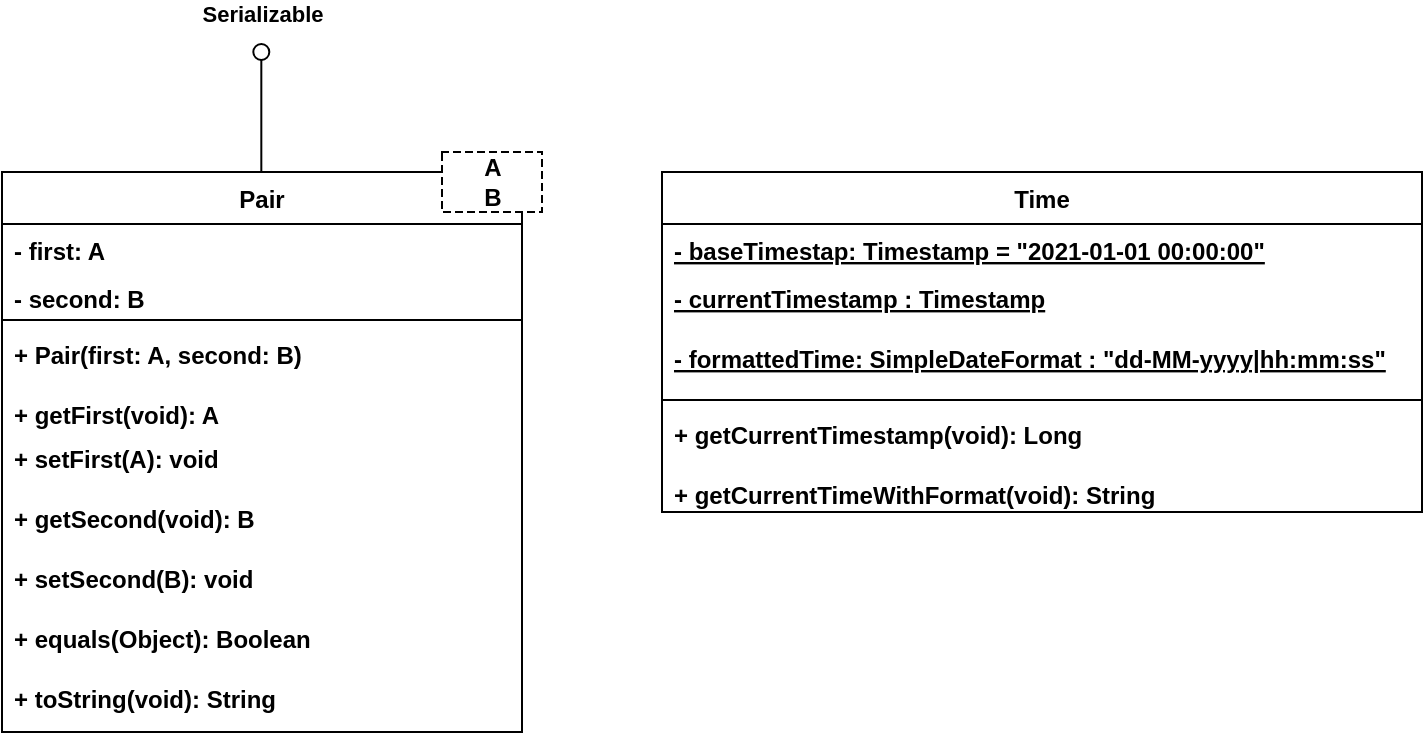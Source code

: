 <mxfile version="14.6.13" type="device"><diagram id="C5RBs43oDa-KdzZeNtuy" name="Page-1"><mxGraphModel dx="1086" dy="816" grid="1" gridSize="10" guides="1" tooltips="1" connect="1" arrows="1" fold="1" page="1" pageScale="1" pageWidth="827" pageHeight="1169" math="0" shadow="0"><root><mxCell id="WIyWlLk6GJQsqaUBKTNV-0"/><mxCell id="WIyWlLk6GJQsqaUBKTNV-1" parent="WIyWlLk6GJQsqaUBKTNV-0"/><mxCell id="LAdZjZObFxrwDexfej0z-448" value="Pair" style="swimlane;fontStyle=1;align=center;verticalAlign=top;childLayout=stackLayout;horizontal=1;startSize=26;horizontalStack=0;resizeParent=1;resizeParentMax=0;resizeLast=0;collapsible=1;marginBottom=0;" parent="WIyWlLk6GJQsqaUBKTNV-1" vertex="1"><mxGeometry x="60" y="120" width="260" height="280" as="geometry"><mxRectangle x="100" y="140" width="140" height="26" as="alternateBounds"/></mxGeometry></mxCell><mxCell id="LAdZjZObFxrwDexfej0z-449" value="- first: A" style="text;strokeColor=none;fillColor=none;align=left;verticalAlign=top;spacingLeft=4;spacingRight=4;overflow=hidden;rotatable=0;points=[[0,0.5],[1,0.5]];portConstraint=eastwest;fontStyle=1" parent="LAdZjZObFxrwDexfej0z-448" vertex="1"><mxGeometry y="26" width="260" height="24" as="geometry"/></mxCell><mxCell id="LAdZjZObFxrwDexfej0z-552" value="- second: B" style="text;strokeColor=none;fillColor=none;align=left;verticalAlign=top;spacingLeft=4;spacingRight=4;overflow=hidden;rotatable=0;points=[[0,0.5],[1,0.5]];portConstraint=eastwest;fontStyle=1" parent="LAdZjZObFxrwDexfej0z-448" vertex="1"><mxGeometry y="50" width="260" height="20" as="geometry"/></mxCell><mxCell id="LAdZjZObFxrwDexfej0z-451" value="" style="line;strokeWidth=1;fillColor=none;align=left;verticalAlign=middle;spacingTop=-1;spacingLeft=3;spacingRight=3;rotatable=0;labelPosition=right;points=[];portConstraint=eastwest;fontStyle=1" parent="LAdZjZObFxrwDexfej0z-448" vertex="1"><mxGeometry y="70" width="260" height="8" as="geometry"/></mxCell><mxCell id="LAdZjZObFxrwDexfej0z-452" value="+ Pair(first: A, second: B)" style="text;strokeColor=none;fillColor=none;align=left;verticalAlign=top;spacingLeft=4;spacingRight=4;overflow=hidden;rotatable=0;points=[[0,0.5],[1,0.5]];portConstraint=eastwest;fontStyle=1" parent="LAdZjZObFxrwDexfej0z-448" vertex="1"><mxGeometry y="78" width="260" height="30" as="geometry"/></mxCell><mxCell id="LAdZjZObFxrwDexfej0z-453" value="+ getFirst(void): A&#10;" style="text;strokeColor=none;fillColor=none;align=left;verticalAlign=top;spacingLeft=4;spacingRight=4;overflow=hidden;rotatable=0;points=[[0,0.5],[1,0.5]];portConstraint=eastwest;fontStyle=1" parent="LAdZjZObFxrwDexfej0z-448" vertex="1"><mxGeometry y="108" width="260" height="22" as="geometry"/></mxCell><mxCell id="LAdZjZObFxrwDexfej0z-562" value="+ setFirst(A): void" style="text;strokeColor=none;fillColor=none;align=left;verticalAlign=top;spacingLeft=4;spacingRight=4;overflow=hidden;rotatable=0;points=[[0,0.5],[1,0.5]];portConstraint=eastwest;fontStyle=1" parent="LAdZjZObFxrwDexfej0z-448" vertex="1"><mxGeometry y="130" width="260" height="30" as="geometry"/></mxCell><mxCell id="LAdZjZObFxrwDexfej0z-565" value="+ getSecond(void): B" style="text;strokeColor=none;fillColor=none;align=left;verticalAlign=top;spacingLeft=4;spacingRight=4;overflow=hidden;rotatable=0;points=[[0,0.5],[1,0.5]];portConstraint=eastwest;fontStyle=1" parent="LAdZjZObFxrwDexfej0z-448" vertex="1"><mxGeometry y="160" width="260" height="30" as="geometry"/></mxCell><mxCell id="LAdZjZObFxrwDexfej0z-566" value="+ setSecond(B): void" style="text;strokeColor=none;fillColor=none;align=left;verticalAlign=top;spacingLeft=4;spacingRight=4;overflow=hidden;rotatable=0;points=[[0,0.5],[1,0.5]];portConstraint=eastwest;fontStyle=1" parent="LAdZjZObFxrwDexfej0z-448" vertex="1"><mxGeometry y="190" width="260" height="30" as="geometry"/></mxCell><mxCell id="LAdZjZObFxrwDexfej0z-567" value="+ equals(Object): Boolean" style="text;strokeColor=none;fillColor=none;align=left;verticalAlign=top;spacingLeft=4;spacingRight=4;overflow=hidden;rotatable=0;points=[[0,0.5],[1,0.5]];portConstraint=eastwest;fontStyle=1" parent="LAdZjZObFxrwDexfej0z-448" vertex="1"><mxGeometry y="220" width="260" height="30" as="geometry"/></mxCell><mxCell id="LAdZjZObFxrwDexfej0z-568" value="+ toString(void): String" style="text;strokeColor=none;fillColor=none;align=left;verticalAlign=top;spacingLeft=4;spacingRight=4;overflow=hidden;rotatable=0;points=[[0,0.5],[1,0.5]];portConstraint=eastwest;fontStyle=1" parent="LAdZjZObFxrwDexfej0z-448" vertex="1"><mxGeometry y="250" width="260" height="30" as="geometry"/></mxCell><mxCell id="LAdZjZObFxrwDexfej0z-469" value="A&lt;br&gt;B" style="shape=partialRectangle;html=1;top=1;align=center;dashed=1;fontStyle=1" parent="WIyWlLk6GJQsqaUBKTNV-1" vertex="1"><mxGeometry x="280" y="110" width="50" height="30" as="geometry"/></mxCell><mxCell id="LAdZjZObFxrwDexfej0z-477" value="Serializable" style="html=1;verticalAlign=bottom;labelBackgroundColor=none;startArrow=oval;startFill=0;startSize=8;endArrow=none;entryX=0.5;entryY=0;entryDx=0;entryDy=0;fontStyle=1" parent="WIyWlLk6GJQsqaUBKTNV-1" edge="1"><mxGeometry x="-1" y="-10" relative="1" as="geometry"><mxPoint x="189.66" y="60" as="sourcePoint"/><mxPoint x="189.66" y="120" as="targetPoint"/><mxPoint x="10" y="-10" as="offset"/></mxGeometry></mxCell><mxCell id="LAdZjZObFxrwDexfej0z-569" value="Time" style="swimlane;fontStyle=1;align=center;verticalAlign=top;childLayout=stackLayout;horizontal=1;startSize=26;horizontalStack=0;resizeParent=1;resizeParentMax=0;resizeLast=0;collapsible=1;marginBottom=0;" parent="WIyWlLk6GJQsqaUBKTNV-1" vertex="1"><mxGeometry x="390" y="120" width="380" height="170" as="geometry"><mxRectangle x="100" y="140" width="140" height="26" as="alternateBounds"/></mxGeometry></mxCell><mxCell id="LAdZjZObFxrwDexfej0z-570" value="- baseTimestap: Timestamp = &quot;2021-01-01 00:00:00&quot;" style="text;strokeColor=none;fillColor=none;align=left;verticalAlign=top;spacingLeft=4;spacingRight=4;overflow=hidden;rotatable=0;points=[[0,0.5],[1,0.5]];portConstraint=eastwest;fontStyle=5" parent="LAdZjZObFxrwDexfej0z-569" vertex="1"><mxGeometry y="26" width="380" height="24" as="geometry"/></mxCell><mxCell id="LAdZjZObFxrwDexfej0z-571" value="- currentTimestamp : Timestamp" style="text;strokeColor=none;fillColor=none;align=left;verticalAlign=top;spacingLeft=4;spacingRight=4;overflow=hidden;rotatable=0;points=[[0,0.5],[1,0.5]];portConstraint=eastwest;fontStyle=5" parent="LAdZjZObFxrwDexfej0z-569" vertex="1"><mxGeometry y="50" width="380" height="30" as="geometry"/></mxCell><mxCell id="LAdZjZObFxrwDexfej0z-581" value="- formattedTime: SimpleDateFormat : &quot;dd-MM-yyyy|hh:mm:ss&quot;" style="text;strokeColor=none;fillColor=none;align=left;verticalAlign=top;spacingLeft=4;spacingRight=4;overflow=hidden;rotatable=0;points=[[0,0.5],[1,0.5]];portConstraint=eastwest;fontStyle=5" parent="LAdZjZObFxrwDexfej0z-569" vertex="1"><mxGeometry y="80" width="380" height="30" as="geometry"/></mxCell><mxCell id="LAdZjZObFxrwDexfej0z-572" value="" style="line;strokeWidth=1;fillColor=none;align=left;verticalAlign=middle;spacingTop=-1;spacingLeft=3;spacingRight=3;rotatable=0;labelPosition=right;points=[];portConstraint=eastwest;fontStyle=1" parent="LAdZjZObFxrwDexfej0z-569" vertex="1"><mxGeometry y="110" width="380" height="8" as="geometry"/></mxCell><mxCell id="LAdZjZObFxrwDexfej0z-573" value="+ getCurrentTimestamp(void): Long" style="text;strokeColor=none;fillColor=none;align=left;verticalAlign=top;spacingLeft=4;spacingRight=4;overflow=hidden;rotatable=0;points=[[0,0.5],[1,0.5]];portConstraint=eastwest;fontStyle=1" parent="LAdZjZObFxrwDexfej0z-569" vertex="1"><mxGeometry y="118" width="380" height="30" as="geometry"/></mxCell><mxCell id="LAdZjZObFxrwDexfej0z-574" value="+ getCurrentTimeWithFormat(void): String" style="text;strokeColor=none;fillColor=none;align=left;verticalAlign=top;spacingLeft=4;spacingRight=4;overflow=hidden;rotatable=0;points=[[0,0.5],[1,0.5]];portConstraint=eastwest;fontStyle=1" parent="LAdZjZObFxrwDexfej0z-569" vertex="1"><mxGeometry y="148" width="380" height="22" as="geometry"/></mxCell></root></mxGraphModel></diagram></mxfile>